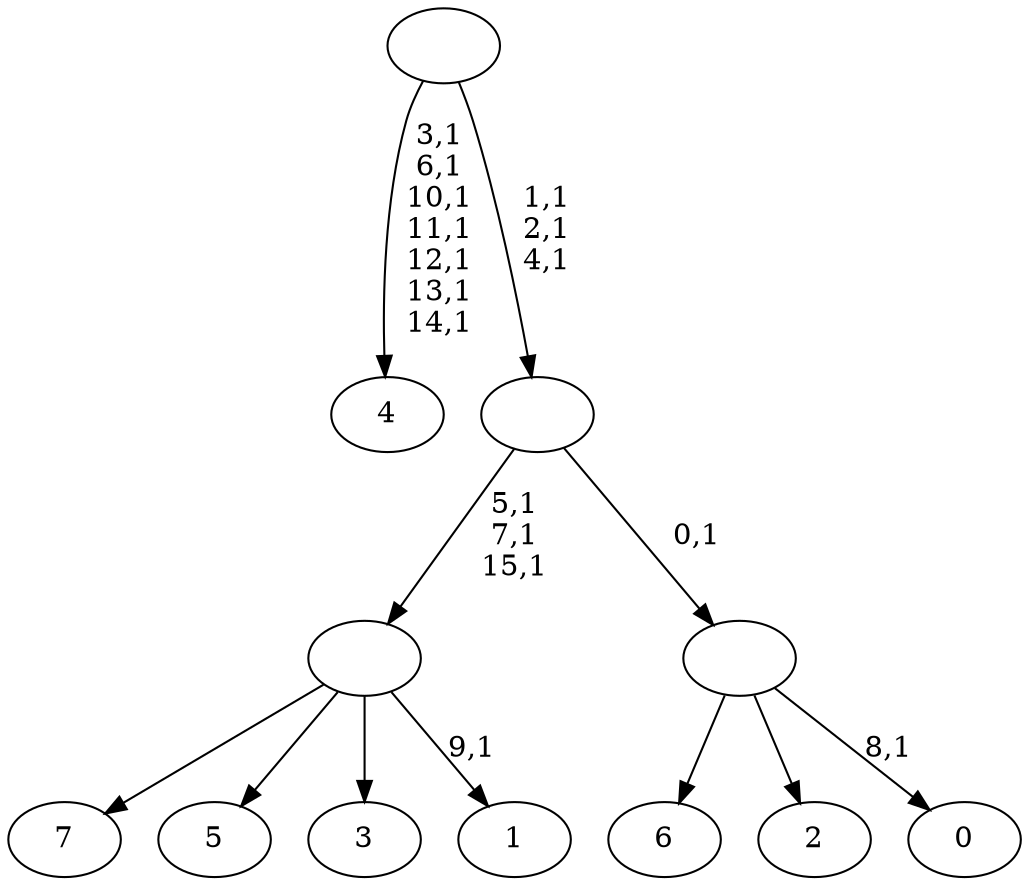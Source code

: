 digraph T {
	24 [label="7"]
	23 [label="6"]
	22 [label="5"]
	21 [label="4"]
	13 [label="3"]
	12 [label="2"]
	11 [label="1"]
	9 [label=""]
	6 [label="0"]
	4 [label=""]
	3 [label=""]
	0 [label=""]
	9 -> 11 [label="9,1"]
	9 -> 24 [label=""]
	9 -> 22 [label=""]
	9 -> 13 [label=""]
	4 -> 6 [label="8,1"]
	4 -> 23 [label=""]
	4 -> 12 [label=""]
	3 -> 9 [label="5,1\n7,1\n15,1"]
	3 -> 4 [label="0,1"]
	0 -> 3 [label="1,1\n2,1\n4,1"]
	0 -> 21 [label="3,1\n6,1\n10,1\n11,1\n12,1\n13,1\n14,1"]
}
